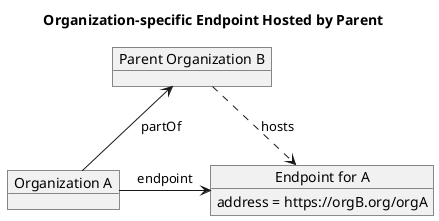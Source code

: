 @startuml
hide footbox

title Organization-specific Endpoint Hosted by Parent

object "Organization A" as OrganizationA
object "Parent Organization B" as OrganizationB
object "Endpoint for A" as EndpointA
EndpointA : address = https://orgB.org/orgA

OrganizationB <-- OrganizationA : partOf
OrganizationA -> EndpointA : endpoint
OrganizationB ..> EndpointA : hosts

@enduml
